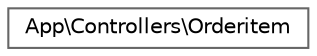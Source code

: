 digraph "Graphical Class Hierarchy"
{
 // LATEX_PDF_SIZE
  bgcolor="transparent";
  edge [fontname=Helvetica,fontsize=10,labelfontname=Helvetica,labelfontsize=10];
  node [fontname=Helvetica,fontsize=10,shape=box,height=0.2,width=0.4];
  rankdir="LR";
  Node0 [id="Node000000",label="App\\Controllers\\Orderitem",height=0.2,width=0.4,color="grey40", fillcolor="white", style="filled",URL="$classApp_1_1Controllers_1_1Orderitem.html",tooltip=" "];
}
